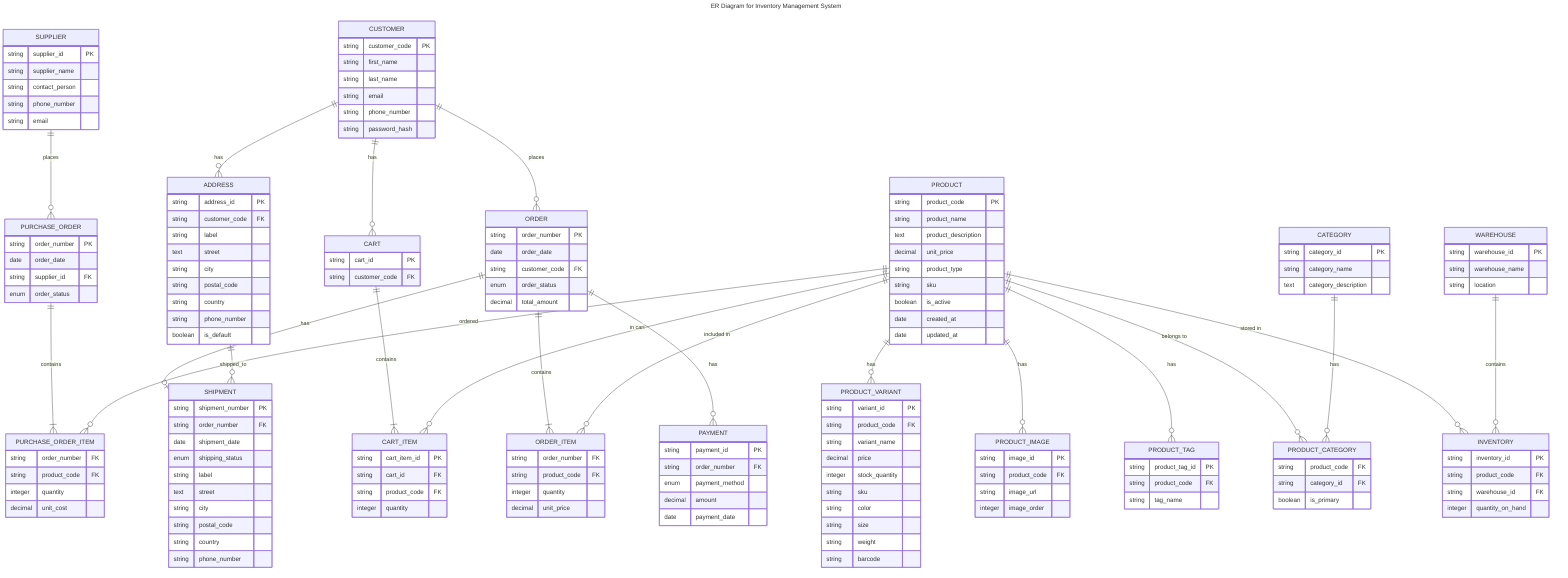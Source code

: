 ---
title: ER Diagram for Inventory Management System
config:
  layout: fixed
---
erDiagram
    PRODUCT {
        string product_code PK
        string product_name
        text product_description
        decimal unit_price
        string product_type
        string sku
        boolean is_active
        date created_at
        date updated_at
    }

    PRODUCT_VARIANT {
        string variant_id PK
        string product_code FK
        string variant_name
        decimal price
        integer stock_quantity
        string sku
        string color
        string size
        string weight
        string barcode
    }

    PRODUCT_IMAGE {
        string image_id PK
        string product_code FK
        string image_url
        integer image_order
    }

    PRODUCT_TAG {
        string product_tag_id PK
        string product_code FK
        string tag_name
    }

    CATEGORY {
        string category_id PK
        string category_name
        text category_description
    }

    PRODUCT_CATEGORY {
        string product_code FK
        string category_id FK
        boolean is_primary
    }

    SUPPLIER {
        string supplier_id PK
        string supplier_name
        string contact_person
        string phone_number
        string email
    }

    PURCHASE_ORDER {
        string order_number PK
        date order_date
        string supplier_id FK
        enum order_status
    }

    PURCHASE_ORDER_ITEM {
        string order_number FK
        string product_code FK
        integer quantity
        decimal unit_cost
    }

    WAREHOUSE {
        string warehouse_id PK
        string warehouse_name
        string location
    }

    INVENTORY {
        string inventory_id PK
        string product_code FK
        string warehouse_id FK
        integer quantity_on_hand
    }

    CUSTOMER {
        string customer_code PK
        string first_name
        string last_name
        string email
        string phone_number
        string password_hash 
    }

    ADDRESS {
        string address_id PK
        string customer_code FK
        string label
        text street
        string city
        string postal_code
        string country
        string phone_number
        boolean is_default
    }

    CART {
        string cart_id PK
        string customer_code FK 
    }

    CART_ITEM {
        string cart_item_id PK
        string cart_id FK
        string product_code FK
        integer quantity
    }

    ORDER {
        string order_number PK
        date order_date
        string customer_code FK
        enum order_status
        decimal total_amount
    }

    ORDER_ITEM {
        string order_number FK
        string product_code FK
        integer quantity
        decimal unit_price 
    }

    SHIPMENT {
        string shipment_number PK
        string order_number FK
        date shipment_date
        enum shipping_status
        string label
        text street
        string city
        string postal_code
        string country
        string phone_number
    }

    PAYMENT {
        string payment_id PK
        string order_number FK
        enum payment_method
        decimal amount
        date payment_date
    }

    CUSTOMER ||--o{ ADDRESS : has
    CUSTOMER ||--o{ CART : has
    CART ||--|{ CART_ITEM : contains
    PRODUCT ||--o{ CART_ITEM : "in cart"
    CUSTOMER ||--o{ ORDER : places
    ORDER ||--|{ ORDER_ITEM : contains
    PRODUCT ||--o{ ORDER_ITEM : "included in"
    ORDER ||--o| SHIPMENT : has
    ADDRESS ||--o{ SHIPMENT : "shipped_to"
    PRODUCT ||--o{ PRODUCT_VARIANT : "has"
    PRODUCT ||--o{ PRODUCT_IMAGE : "has"
    PRODUCT ||--o{ PRODUCT_TAG : "has"
    PRODUCT ||--o{ PRODUCT_CATEGORY : "belongs to"
    CATEGORY ||--o{ PRODUCT_CATEGORY : "has"
    PRODUCT ||--o{ INVENTORY : "stored in"
    WAREHOUSE ||--o{ INVENTORY : "contains"
    SUPPLIER ||--o{ PURCHASE_ORDER : "places"
    PURCHASE_ORDER ||--|{ PURCHASE_ORDER_ITEM : contains
    PRODUCT ||--o{ PURCHASE_ORDER_ITEM : "ordered"
    ORDER ||--o{ PAYMENT : has